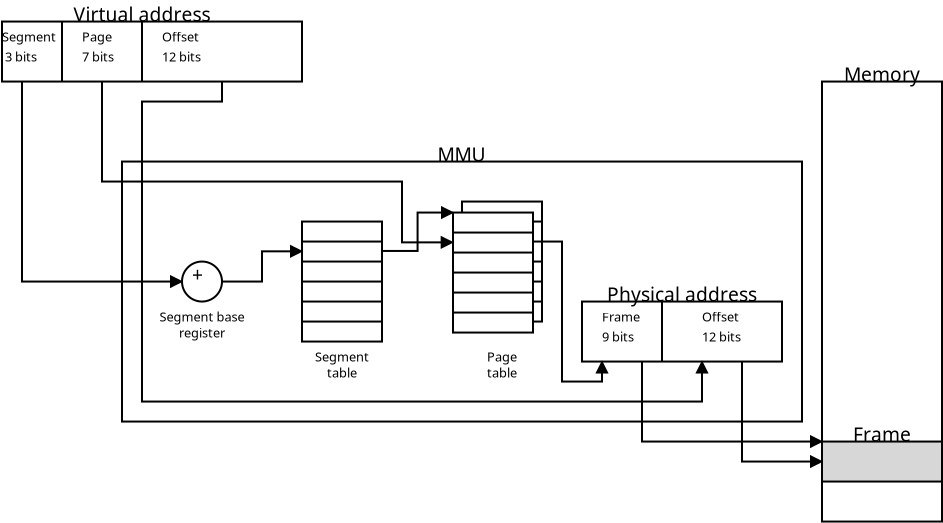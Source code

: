 <?xml version="1.0" encoding="UTF-8"?>
<dia:diagram xmlns:dia="http://www.lysator.liu.se/~alla/dia/">
  <dia:layer name="Background" visible="true">
    <dia:object type="Standard - Box" version="0" id="O0">
      <dia:attribute name="obj_pos">
        <dia:point val="10,14"/>
      </dia:attribute>
      <dia:attribute name="obj_bb">
        <dia:rectangle val="9.95,13.95;44.05,27.05"/>
      </dia:attribute>
      <dia:attribute name="elem_corner">
        <dia:point val="10,14"/>
      </dia:attribute>
      <dia:attribute name="elem_width">
        <dia:real val="34"/>
      </dia:attribute>
      <dia:attribute name="elem_height">
        <dia:real val="13"/>
      </dia:attribute>
      <dia:attribute name="show_background">
        <dia:boolean val="true"/>
      </dia:attribute>
    </dia:object>
    <dia:object type="Standard - Text" version="0" id="O1">
      <dia:attribute name="obj_pos">
        <dia:point val="27,14"/>
      </dia:attribute>
      <dia:attribute name="obj_bb">
        <dia:rectangle val="25.85,13.123;28.177,14.655"/>
      </dia:attribute>
      <dia:attribute name="text">
        <dia:composite type="text">
          <dia:attribute name="string">
            <dia:string>#MMU#</dia:string>
          </dia:attribute>
          <dia:attribute name="font">
            <dia:font family="sans" style="0" name="Helvetica"/>
          </dia:attribute>
          <dia:attribute name="height">
            <dia:real val="1.2"/>
          </dia:attribute>
          <dia:attribute name="pos">
            <dia:point val="27,14"/>
          </dia:attribute>
          <dia:attribute name="color">
            <dia:color val="#000000"/>
          </dia:attribute>
          <dia:attribute name="alignment">
            <dia:enum val="1"/>
          </dia:attribute>
        </dia:composite>
      </dia:attribute>
      <dia:connections>
        <dia:connection handle="0" to="O0" connection="1"/>
      </dia:connections>
    </dia:object>
    <dia:group>
      <dia:group>
        <dia:object type="Standard - Ellipse" version="0" id="O2">
          <dia:attribute name="obj_pos">
            <dia:point val="13,19"/>
          </dia:attribute>
          <dia:attribute name="obj_bb">
            <dia:rectangle val="12.95,18.95;15.05,21.05"/>
          </dia:attribute>
          <dia:attribute name="elem_corner">
            <dia:point val="13,19"/>
          </dia:attribute>
          <dia:attribute name="elem_width">
            <dia:real val="2"/>
          </dia:attribute>
          <dia:attribute name="elem_height">
            <dia:real val="2"/>
          </dia:attribute>
        </dia:object>
        <dia:object type="Standard - Text" version="0" id="O3">
          <dia:attribute name="obj_pos">
            <dia:point val="13,20"/>
          </dia:attribute>
          <dia:attribute name="obj_bb">
            <dia:rectangle val="13,19.15;14.35,20.6"/>
          </dia:attribute>
          <dia:attribute name="text">
            <dia:composite type="text">
              <dia:attribute name="string">
                <dia:string>#  +#</dia:string>
              </dia:attribute>
              <dia:attribute name="font">
                <dia:font family="sans" style="0" name="Helvetica"/>
              </dia:attribute>
              <dia:attribute name="height">
                <dia:real val="1.2"/>
              </dia:attribute>
              <dia:attribute name="pos">
                <dia:point val="13,20"/>
              </dia:attribute>
              <dia:attribute name="color">
                <dia:color val="#000000"/>
              </dia:attribute>
              <dia:attribute name="alignment">
                <dia:enum val="0"/>
              </dia:attribute>
            </dia:composite>
          </dia:attribute>
          <dia:connections>
            <dia:connection handle="0" to="O2" connection="3"/>
          </dia:connections>
        </dia:object>
      </dia:group>
      <dia:object type="Standard - Text" version="0" id="O4">
        <dia:attribute name="obj_pos">
          <dia:point val="14,22"/>
        </dia:attribute>
        <dia:attribute name="obj_bb">
          <dia:rectangle val="11.725,21.4;16.275,23.15"/>
        </dia:attribute>
        <dia:attribute name="text">
          <dia:composite type="text">
            <dia:attribute name="string">
              <dia:string>#Segment base
register#</dia:string>
            </dia:attribute>
            <dia:attribute name="font">
              <dia:font family="sans" style="0" name="Helvetica"/>
            </dia:attribute>
            <dia:attribute name="height">
              <dia:real val="0.8"/>
            </dia:attribute>
            <dia:attribute name="pos">
              <dia:point val="14,22"/>
            </dia:attribute>
            <dia:attribute name="color">
              <dia:color val="#000000"/>
            </dia:attribute>
            <dia:attribute name="alignment">
              <dia:enum val="1"/>
            </dia:attribute>
          </dia:composite>
        </dia:attribute>
      </dia:object>
    </dia:group>
    <dia:group>
      <dia:object type="Standard - Text" version="0" id="O5">
        <dia:attribute name="obj_pos">
          <dia:point val="21,24"/>
        </dia:attribute>
        <dia:attribute name="obj_bb">
          <dia:rectangle val="19.6,23.4;22.4,25.15"/>
        </dia:attribute>
        <dia:attribute name="text">
          <dia:composite type="text">
            <dia:attribute name="string">
              <dia:string>#Segment
table#</dia:string>
            </dia:attribute>
            <dia:attribute name="font">
              <dia:font family="sans" style="0" name="Helvetica"/>
            </dia:attribute>
            <dia:attribute name="height">
              <dia:real val="0.8"/>
            </dia:attribute>
            <dia:attribute name="pos">
              <dia:point val="21,24"/>
            </dia:attribute>
            <dia:attribute name="color">
              <dia:color val="#000000"/>
            </dia:attribute>
            <dia:attribute name="alignment">
              <dia:enum val="1"/>
            </dia:attribute>
          </dia:composite>
        </dia:attribute>
      </dia:object>
      <dia:group>
        <dia:object type="Standard - Box" version="0" id="O6">
          <dia:attribute name="obj_pos">
            <dia:point val="19,17"/>
          </dia:attribute>
          <dia:attribute name="obj_bb">
            <dia:rectangle val="18.95,16.95;23.05,23.05"/>
          </dia:attribute>
          <dia:attribute name="elem_corner">
            <dia:point val="19,17"/>
          </dia:attribute>
          <dia:attribute name="elem_width">
            <dia:real val="4"/>
          </dia:attribute>
          <dia:attribute name="elem_height">
            <dia:real val="6"/>
          </dia:attribute>
          <dia:attribute name="show_background">
            <dia:boolean val="true"/>
          </dia:attribute>
        </dia:object>
        <dia:object type="Standard - Line" version="0" id="O7">
          <dia:attribute name="obj_pos">
            <dia:point val="19,18"/>
          </dia:attribute>
          <dia:attribute name="obj_bb">
            <dia:rectangle val="18.95,17.95;23.05,18.05"/>
          </dia:attribute>
          <dia:attribute name="conn_endpoints">
            <dia:point val="19,18"/>
            <dia:point val="23,18"/>
          </dia:attribute>
          <dia:attribute name="numcp">
            <dia:int val="1"/>
          </dia:attribute>
        </dia:object>
        <dia:object type="Standard - Line" version="0" id="O8">
          <dia:attribute name="obj_pos">
            <dia:point val="19,19"/>
          </dia:attribute>
          <dia:attribute name="obj_bb">
            <dia:rectangle val="18.95,18.95;23.05,19.05"/>
          </dia:attribute>
          <dia:attribute name="conn_endpoints">
            <dia:point val="19,19"/>
            <dia:point val="23,19"/>
          </dia:attribute>
          <dia:attribute name="numcp">
            <dia:int val="1"/>
          </dia:attribute>
        </dia:object>
        <dia:object type="Standard - Line" version="0" id="O9">
          <dia:attribute name="obj_pos">
            <dia:point val="19,20"/>
          </dia:attribute>
          <dia:attribute name="obj_bb">
            <dia:rectangle val="18.95,19.95;23.05,20.05"/>
          </dia:attribute>
          <dia:attribute name="conn_endpoints">
            <dia:point val="19,20"/>
            <dia:point val="23,20"/>
          </dia:attribute>
          <dia:attribute name="numcp">
            <dia:int val="1"/>
          </dia:attribute>
          <dia:connections>
            <dia:connection handle="0" to="O6" connection="3"/>
            <dia:connection handle="1" to="O6" connection="4"/>
          </dia:connections>
        </dia:object>
        <dia:object type="Standard - Line" version="0" id="O10">
          <dia:attribute name="obj_pos">
            <dia:point val="19,21"/>
          </dia:attribute>
          <dia:attribute name="obj_bb">
            <dia:rectangle val="18.95,20.95;23.05,21.05"/>
          </dia:attribute>
          <dia:attribute name="conn_endpoints">
            <dia:point val="19,21"/>
            <dia:point val="23,21"/>
          </dia:attribute>
          <dia:attribute name="numcp">
            <dia:int val="1"/>
          </dia:attribute>
        </dia:object>
        <dia:object type="Standard - Line" version="0" id="O11">
          <dia:attribute name="obj_pos">
            <dia:point val="19,22"/>
          </dia:attribute>
          <dia:attribute name="obj_bb">
            <dia:rectangle val="18.95,21.95;23.05,22.05"/>
          </dia:attribute>
          <dia:attribute name="conn_endpoints">
            <dia:point val="19,22"/>
            <dia:point val="23,22"/>
          </dia:attribute>
          <dia:attribute name="numcp">
            <dia:int val="1"/>
          </dia:attribute>
        </dia:object>
      </dia:group>
    </dia:group>
    <dia:group>
      <dia:group>
        <dia:group>
          <dia:object type="Standard - Box" version="0" id="O12">
            <dia:attribute name="obj_pos">
              <dia:point val="27,16"/>
            </dia:attribute>
            <dia:attribute name="obj_bb">
              <dia:rectangle val="26.95,15.95;31.05,22.05"/>
            </dia:attribute>
            <dia:attribute name="elem_corner">
              <dia:point val="27,16"/>
            </dia:attribute>
            <dia:attribute name="elem_width">
              <dia:real val="4"/>
            </dia:attribute>
            <dia:attribute name="elem_height">
              <dia:real val="6"/>
            </dia:attribute>
            <dia:attribute name="show_background">
              <dia:boolean val="true"/>
            </dia:attribute>
          </dia:object>
          <dia:object type="Standard - Line" version="0" id="O13">
            <dia:attribute name="obj_pos">
              <dia:point val="27,17"/>
            </dia:attribute>
            <dia:attribute name="obj_bb">
              <dia:rectangle val="26.95,16.95;31.05,17.05"/>
            </dia:attribute>
            <dia:attribute name="conn_endpoints">
              <dia:point val="27,17"/>
              <dia:point val="31,17"/>
            </dia:attribute>
            <dia:attribute name="numcp">
              <dia:int val="1"/>
            </dia:attribute>
          </dia:object>
          <dia:object type="Standard - Line" version="0" id="O14">
            <dia:attribute name="obj_pos">
              <dia:point val="27,18"/>
            </dia:attribute>
            <dia:attribute name="obj_bb">
              <dia:rectangle val="26.95,17.95;31.05,18.05"/>
            </dia:attribute>
            <dia:attribute name="conn_endpoints">
              <dia:point val="27,18"/>
              <dia:point val="31,18"/>
            </dia:attribute>
            <dia:attribute name="numcp">
              <dia:int val="1"/>
            </dia:attribute>
          </dia:object>
          <dia:object type="Standard - Line" version="0" id="O15">
            <dia:attribute name="obj_pos">
              <dia:point val="27,19"/>
            </dia:attribute>
            <dia:attribute name="obj_bb">
              <dia:rectangle val="26.95,18.95;31.05,19.05"/>
            </dia:attribute>
            <dia:attribute name="conn_endpoints">
              <dia:point val="27,19"/>
              <dia:point val="31,19"/>
            </dia:attribute>
            <dia:attribute name="numcp">
              <dia:int val="1"/>
            </dia:attribute>
            <dia:connections>
              <dia:connection handle="0" to="O12" connection="3"/>
              <dia:connection handle="1" to="O12" connection="4"/>
            </dia:connections>
          </dia:object>
          <dia:object type="Standard - Line" version="0" id="O16">
            <dia:attribute name="obj_pos">
              <dia:point val="27,20"/>
            </dia:attribute>
            <dia:attribute name="obj_bb">
              <dia:rectangle val="26.95,19.95;31.05,20.05"/>
            </dia:attribute>
            <dia:attribute name="conn_endpoints">
              <dia:point val="27,20"/>
              <dia:point val="31,20"/>
            </dia:attribute>
            <dia:attribute name="numcp">
              <dia:int val="1"/>
            </dia:attribute>
          </dia:object>
          <dia:object type="Standard - Line" version="0" id="O17">
            <dia:attribute name="obj_pos">
              <dia:point val="27,21"/>
            </dia:attribute>
            <dia:attribute name="obj_bb">
              <dia:rectangle val="26.95,20.95;31.05,21.05"/>
            </dia:attribute>
            <dia:attribute name="conn_endpoints">
              <dia:point val="27,21"/>
              <dia:point val="31,21"/>
            </dia:attribute>
            <dia:attribute name="numcp">
              <dia:int val="1"/>
            </dia:attribute>
          </dia:object>
        </dia:group>
        <dia:group>
          <dia:object type="Standard - Box" version="0" id="O18">
            <dia:attribute name="obj_pos">
              <dia:point val="26.55,16.55"/>
            </dia:attribute>
            <dia:attribute name="obj_bb">
              <dia:rectangle val="26.5,16.5;30.6,22.6"/>
            </dia:attribute>
            <dia:attribute name="elem_corner">
              <dia:point val="26.55,16.55"/>
            </dia:attribute>
            <dia:attribute name="elem_width">
              <dia:real val="4"/>
            </dia:attribute>
            <dia:attribute name="elem_height">
              <dia:real val="6"/>
            </dia:attribute>
            <dia:attribute name="show_background">
              <dia:boolean val="true"/>
            </dia:attribute>
          </dia:object>
          <dia:object type="Standard - Line" version="0" id="O19">
            <dia:attribute name="obj_pos">
              <dia:point val="26.55,17.55"/>
            </dia:attribute>
            <dia:attribute name="obj_bb">
              <dia:rectangle val="26.5,17.5;30.6,17.6"/>
            </dia:attribute>
            <dia:attribute name="conn_endpoints">
              <dia:point val="26.55,17.55"/>
              <dia:point val="30.55,17.55"/>
            </dia:attribute>
            <dia:attribute name="numcp">
              <dia:int val="1"/>
            </dia:attribute>
          </dia:object>
          <dia:object type="Standard - Line" version="0" id="O20">
            <dia:attribute name="obj_pos">
              <dia:point val="26.55,18.55"/>
            </dia:attribute>
            <dia:attribute name="obj_bb">
              <dia:rectangle val="26.5,18.5;30.6,18.6"/>
            </dia:attribute>
            <dia:attribute name="conn_endpoints">
              <dia:point val="26.55,18.55"/>
              <dia:point val="30.55,18.55"/>
            </dia:attribute>
            <dia:attribute name="numcp">
              <dia:int val="1"/>
            </dia:attribute>
          </dia:object>
          <dia:object type="Standard - Line" version="0" id="O21">
            <dia:attribute name="obj_pos">
              <dia:point val="26.55,19.55"/>
            </dia:attribute>
            <dia:attribute name="obj_bb">
              <dia:rectangle val="26.5,19.5;30.6,19.6"/>
            </dia:attribute>
            <dia:attribute name="conn_endpoints">
              <dia:point val="26.55,19.55"/>
              <dia:point val="30.55,19.55"/>
            </dia:attribute>
            <dia:attribute name="numcp">
              <dia:int val="1"/>
            </dia:attribute>
            <dia:connections>
              <dia:connection handle="0" to="O18" connection="3"/>
              <dia:connection handle="1" to="O18" connection="4"/>
            </dia:connections>
          </dia:object>
          <dia:object type="Standard - Line" version="0" id="O22">
            <dia:attribute name="obj_pos">
              <dia:point val="26.55,20.55"/>
            </dia:attribute>
            <dia:attribute name="obj_bb">
              <dia:rectangle val="26.5,20.5;30.6,20.6"/>
            </dia:attribute>
            <dia:attribute name="conn_endpoints">
              <dia:point val="26.55,20.55"/>
              <dia:point val="30.55,20.55"/>
            </dia:attribute>
            <dia:attribute name="numcp">
              <dia:int val="1"/>
            </dia:attribute>
          </dia:object>
          <dia:object type="Standard - Line" version="0" id="O23">
            <dia:attribute name="obj_pos">
              <dia:point val="26.55,21.55"/>
            </dia:attribute>
            <dia:attribute name="obj_bb">
              <dia:rectangle val="26.5,21.5;30.6,21.6"/>
            </dia:attribute>
            <dia:attribute name="conn_endpoints">
              <dia:point val="26.55,21.55"/>
              <dia:point val="30.55,21.55"/>
            </dia:attribute>
            <dia:attribute name="numcp">
              <dia:int val="1"/>
            </dia:attribute>
          </dia:object>
        </dia:group>
      </dia:group>
      <dia:object type="Standard - Text" version="0" id="O24">
        <dia:attribute name="obj_pos">
          <dia:point val="29,24"/>
        </dia:attribute>
        <dia:attribute name="obj_bb">
          <dia:rectangle val="28.2,23.381;29.819,25.188"/>
        </dia:attribute>
        <dia:attribute name="text">
          <dia:composite type="text">
            <dia:attribute name="string">
              <dia:string>#Page
table#</dia:string>
            </dia:attribute>
            <dia:attribute name="font">
              <dia:font family="sans" style="0" name="Helvetica"/>
            </dia:attribute>
            <dia:attribute name="height">
              <dia:real val="0.8"/>
            </dia:attribute>
            <dia:attribute name="pos">
              <dia:point val="29,24"/>
            </dia:attribute>
            <dia:attribute name="color">
              <dia:color val="#000000"/>
            </dia:attribute>
            <dia:attribute name="alignment">
              <dia:enum val="1"/>
            </dia:attribute>
          </dia:composite>
        </dia:attribute>
      </dia:object>
    </dia:group>
    <dia:group>
      <dia:group>
        <dia:object type="Standard - Box" version="0" id="O25">
          <dia:attribute name="obj_pos">
            <dia:point val="33,21"/>
          </dia:attribute>
          <dia:attribute name="obj_bb">
            <dia:rectangle val="32.95,20.95;43.05,24.05"/>
          </dia:attribute>
          <dia:attribute name="elem_corner">
            <dia:point val="33,21"/>
          </dia:attribute>
          <dia:attribute name="elem_width">
            <dia:real val="10"/>
          </dia:attribute>
          <dia:attribute name="elem_height">
            <dia:real val="3"/>
          </dia:attribute>
          <dia:attribute name="show_background">
            <dia:boolean val="true"/>
          </dia:attribute>
        </dia:object>
        <dia:object type="Standard - Line" version="0" id="O26">
          <dia:attribute name="obj_pos">
            <dia:point val="37,21"/>
          </dia:attribute>
          <dia:attribute name="obj_bb">
            <dia:rectangle val="36.95,20.95;37.05,24.05"/>
          </dia:attribute>
          <dia:attribute name="conn_endpoints">
            <dia:point val="37,21"/>
            <dia:point val="37,24"/>
          </dia:attribute>
          <dia:attribute name="numcp">
            <dia:int val="1"/>
          </dia:attribute>
        </dia:object>
        <dia:object type="Standard - Text" version="0" id="O27">
          <dia:attribute name="obj_pos">
            <dia:point val="34,22"/>
          </dia:attribute>
          <dia:attribute name="obj_bb">
            <dia:rectangle val="34,21.4;35.9,22.35"/>
          </dia:attribute>
          <dia:attribute name="text">
            <dia:composite type="text">
              <dia:attribute name="string">
                <dia:string>#Frame#</dia:string>
              </dia:attribute>
              <dia:attribute name="font">
                <dia:font family="sans" style="0" name="Helvetica"/>
              </dia:attribute>
              <dia:attribute name="height">
                <dia:real val="0.8"/>
              </dia:attribute>
              <dia:attribute name="pos">
                <dia:point val="34,22"/>
              </dia:attribute>
              <dia:attribute name="color">
                <dia:color val="#000000"/>
              </dia:attribute>
              <dia:attribute name="alignment">
                <dia:enum val="0"/>
              </dia:attribute>
            </dia:composite>
          </dia:attribute>
        </dia:object>
        <dia:object type="Standard - Text" version="0" id="O28">
          <dia:attribute name="obj_pos">
            <dia:point val="39,22"/>
          </dia:attribute>
          <dia:attribute name="obj_bb">
            <dia:rectangle val="39,21.4;40.85,22.35"/>
          </dia:attribute>
          <dia:attribute name="text">
            <dia:composite type="text">
              <dia:attribute name="string">
                <dia:string>#Offset#</dia:string>
              </dia:attribute>
              <dia:attribute name="font">
                <dia:font family="sans" style="0" name="Helvetica"/>
              </dia:attribute>
              <dia:attribute name="height">
                <dia:real val="0.8"/>
              </dia:attribute>
              <dia:attribute name="pos">
                <dia:point val="39,22"/>
              </dia:attribute>
              <dia:attribute name="color">
                <dia:color val="#000000"/>
              </dia:attribute>
              <dia:attribute name="alignment">
                <dia:enum val="0"/>
              </dia:attribute>
            </dia:composite>
          </dia:attribute>
        </dia:object>
        <dia:object type="Standard - Text" version="0" id="O29">
          <dia:attribute name="obj_pos">
            <dia:point val="34,23"/>
          </dia:attribute>
          <dia:attribute name="obj_bb">
            <dia:rectangle val="34,22.4;35.75,23.35"/>
          </dia:attribute>
          <dia:attribute name="text">
            <dia:composite type="text">
              <dia:attribute name="string">
                <dia:string>#9 bits#</dia:string>
              </dia:attribute>
              <dia:attribute name="font">
                <dia:font family="sans" style="0" name="Helvetica"/>
              </dia:attribute>
              <dia:attribute name="height">
                <dia:real val="0.8"/>
              </dia:attribute>
              <dia:attribute name="pos">
                <dia:point val="34,23"/>
              </dia:attribute>
              <dia:attribute name="color">
                <dia:color val="#000000"/>
              </dia:attribute>
              <dia:attribute name="alignment">
                <dia:enum val="0"/>
              </dia:attribute>
            </dia:composite>
          </dia:attribute>
        </dia:object>
        <dia:object type="Standard - Text" version="0" id="O30">
          <dia:attribute name="obj_pos">
            <dia:point val="39,23"/>
          </dia:attribute>
          <dia:attribute name="obj_bb">
            <dia:rectangle val="39,22.4;41.15,23.35"/>
          </dia:attribute>
          <dia:attribute name="text">
            <dia:composite type="text">
              <dia:attribute name="string">
                <dia:string>#12 bits#</dia:string>
              </dia:attribute>
              <dia:attribute name="font">
                <dia:font family="sans" style="0" name="Helvetica"/>
              </dia:attribute>
              <dia:attribute name="height">
                <dia:real val="0.8"/>
              </dia:attribute>
              <dia:attribute name="pos">
                <dia:point val="39,23"/>
              </dia:attribute>
              <dia:attribute name="color">
                <dia:color val="#000000"/>
              </dia:attribute>
              <dia:attribute name="alignment">
                <dia:enum val="0"/>
              </dia:attribute>
            </dia:composite>
          </dia:attribute>
        </dia:object>
      </dia:group>
      <dia:object type="Standard - Text" version="0" id="O31">
        <dia:attribute name="obj_pos">
          <dia:point val="38,21"/>
        </dia:attribute>
        <dia:attribute name="obj_bb">
          <dia:rectangle val="34.425,20.15;41.575,21.6"/>
        </dia:attribute>
        <dia:attribute name="text">
          <dia:composite type="text">
            <dia:attribute name="string">
              <dia:string>#Physical address#</dia:string>
            </dia:attribute>
            <dia:attribute name="font">
              <dia:font family="sans" style="0" name="Helvetica"/>
            </dia:attribute>
            <dia:attribute name="height">
              <dia:real val="1.2"/>
            </dia:attribute>
            <dia:attribute name="pos">
              <dia:point val="38,21"/>
            </dia:attribute>
            <dia:attribute name="color">
              <dia:color val="#000000"/>
            </dia:attribute>
            <dia:attribute name="alignment">
              <dia:enum val="1"/>
            </dia:attribute>
          </dia:composite>
        </dia:attribute>
      </dia:object>
    </dia:group>
    <dia:group>
      <dia:group>
        <dia:object type="Standard - Box" version="0" id="O32">
          <dia:attribute name="obj_pos">
            <dia:point val="4,7"/>
          </dia:attribute>
          <dia:attribute name="obj_bb">
            <dia:rectangle val="3.95,6.95;19.05,10.05"/>
          </dia:attribute>
          <dia:attribute name="elem_corner">
            <dia:point val="4,7"/>
          </dia:attribute>
          <dia:attribute name="elem_width">
            <dia:real val="15"/>
          </dia:attribute>
          <dia:attribute name="elem_height">
            <dia:real val="3"/>
          </dia:attribute>
          <dia:attribute name="show_background">
            <dia:boolean val="true"/>
          </dia:attribute>
        </dia:object>
        <dia:object type="Standard - Text" version="0" id="O33">
          <dia:attribute name="obj_pos">
            <dia:point val="4,8"/>
          </dia:attribute>
          <dia:attribute name="obj_bb">
            <dia:rectangle val="4,7.4;6.8,8.35"/>
          </dia:attribute>
          <dia:attribute name="text">
            <dia:composite type="text">
              <dia:attribute name="string">
                <dia:string>#Segment#</dia:string>
              </dia:attribute>
              <dia:attribute name="font">
                <dia:font family="sans" style="0" name="Helvetica"/>
              </dia:attribute>
              <dia:attribute name="height">
                <dia:real val="0.8"/>
              </dia:attribute>
              <dia:attribute name="pos">
                <dia:point val="4,8"/>
              </dia:attribute>
              <dia:attribute name="color">
                <dia:color val="#000000"/>
              </dia:attribute>
              <dia:attribute name="alignment">
                <dia:enum val="0"/>
              </dia:attribute>
            </dia:composite>
          </dia:attribute>
        </dia:object>
        <dia:object type="Standard - Line" version="0" id="O34">
          <dia:attribute name="obj_pos">
            <dia:point val="7,7"/>
          </dia:attribute>
          <dia:attribute name="obj_bb">
            <dia:rectangle val="6.95,6.95;7.05,10.05"/>
          </dia:attribute>
          <dia:attribute name="conn_endpoints">
            <dia:point val="7,7"/>
            <dia:point val="7,10"/>
          </dia:attribute>
          <dia:attribute name="numcp">
            <dia:int val="1"/>
          </dia:attribute>
        </dia:object>
        <dia:object type="Standard - Text" version="0" id="O35">
          <dia:attribute name="obj_pos">
            <dia:point val="8,8"/>
          </dia:attribute>
          <dia:attribute name="obj_bb">
            <dia:rectangle val="8,7.4;9.55,8.35"/>
          </dia:attribute>
          <dia:attribute name="text">
            <dia:composite type="text">
              <dia:attribute name="string">
                <dia:string>#Page#</dia:string>
              </dia:attribute>
              <dia:attribute name="font">
                <dia:font family="sans" style="0" name="Helvetica"/>
              </dia:attribute>
              <dia:attribute name="height">
                <dia:real val="0.8"/>
              </dia:attribute>
              <dia:attribute name="pos">
                <dia:point val="8,8"/>
              </dia:attribute>
              <dia:attribute name="color">
                <dia:color val="#000000"/>
              </dia:attribute>
              <dia:attribute name="alignment">
                <dia:enum val="0"/>
              </dia:attribute>
            </dia:composite>
          </dia:attribute>
        </dia:object>
        <dia:object type="Standard - Line" version="0" id="O36">
          <dia:attribute name="obj_pos">
            <dia:point val="11,7"/>
          </dia:attribute>
          <dia:attribute name="obj_bb">
            <dia:rectangle val="10.95,6.95;11.05,10.05"/>
          </dia:attribute>
          <dia:attribute name="conn_endpoints">
            <dia:point val="11,7"/>
            <dia:point val="11,10"/>
          </dia:attribute>
          <dia:attribute name="numcp">
            <dia:int val="1"/>
          </dia:attribute>
        </dia:object>
        <dia:object type="Standard - Text" version="0" id="O37">
          <dia:attribute name="obj_pos">
            <dia:point val="12,8"/>
          </dia:attribute>
          <dia:attribute name="obj_bb">
            <dia:rectangle val="12,7.4;13.85,8.35"/>
          </dia:attribute>
          <dia:attribute name="text">
            <dia:composite type="text">
              <dia:attribute name="string">
                <dia:string>#Offset#</dia:string>
              </dia:attribute>
              <dia:attribute name="font">
                <dia:font family="sans" style="0" name="Helvetica"/>
              </dia:attribute>
              <dia:attribute name="height">
                <dia:real val="0.8"/>
              </dia:attribute>
              <dia:attribute name="pos">
                <dia:point val="12,8"/>
              </dia:attribute>
              <dia:attribute name="color">
                <dia:color val="#000000"/>
              </dia:attribute>
              <dia:attribute name="alignment">
                <dia:enum val="0"/>
              </dia:attribute>
            </dia:composite>
          </dia:attribute>
        </dia:object>
        <dia:object type="Standard - Text" version="0" id="O38">
          <dia:attribute name="obj_pos">
            <dia:point val="4,9"/>
          </dia:attribute>
          <dia:attribute name="obj_bb">
            <dia:rectangle val="4,8.4;5.95,9.35"/>
          </dia:attribute>
          <dia:attribute name="text">
            <dia:composite type="text">
              <dia:attribute name="string">
                <dia:string># 3 bits#</dia:string>
              </dia:attribute>
              <dia:attribute name="font">
                <dia:font family="sans" style="0" name="Helvetica"/>
              </dia:attribute>
              <dia:attribute name="height">
                <dia:real val="0.8"/>
              </dia:attribute>
              <dia:attribute name="pos">
                <dia:point val="4,9"/>
              </dia:attribute>
              <dia:attribute name="color">
                <dia:color val="#000000"/>
              </dia:attribute>
              <dia:attribute name="alignment">
                <dia:enum val="0"/>
              </dia:attribute>
            </dia:composite>
          </dia:attribute>
        </dia:object>
        <dia:object type="Standard - Text" version="0" id="O39">
          <dia:attribute name="obj_pos">
            <dia:point val="8,9"/>
          </dia:attribute>
          <dia:attribute name="obj_bb">
            <dia:rectangle val="8,8.4;9.75,9.35"/>
          </dia:attribute>
          <dia:attribute name="text">
            <dia:composite type="text">
              <dia:attribute name="string">
                <dia:string>#7 bits#</dia:string>
              </dia:attribute>
              <dia:attribute name="font">
                <dia:font family="sans" style="0" name="Helvetica"/>
              </dia:attribute>
              <dia:attribute name="height">
                <dia:real val="0.8"/>
              </dia:attribute>
              <dia:attribute name="pos">
                <dia:point val="8,9"/>
              </dia:attribute>
              <dia:attribute name="color">
                <dia:color val="#000000"/>
              </dia:attribute>
              <dia:attribute name="alignment">
                <dia:enum val="0"/>
              </dia:attribute>
            </dia:composite>
          </dia:attribute>
        </dia:object>
        <dia:object type="Standard - Text" version="0" id="O40">
          <dia:attribute name="obj_pos">
            <dia:point val="12,9"/>
          </dia:attribute>
          <dia:attribute name="obj_bb">
            <dia:rectangle val="12,8.4;14.15,9.35"/>
          </dia:attribute>
          <dia:attribute name="text">
            <dia:composite type="text">
              <dia:attribute name="string">
                <dia:string>#12 bits#</dia:string>
              </dia:attribute>
              <dia:attribute name="font">
                <dia:font family="sans" style="0" name="Helvetica"/>
              </dia:attribute>
              <dia:attribute name="height">
                <dia:real val="0.8"/>
              </dia:attribute>
              <dia:attribute name="pos">
                <dia:point val="12,9"/>
              </dia:attribute>
              <dia:attribute name="color">
                <dia:color val="#000000"/>
              </dia:attribute>
              <dia:attribute name="alignment">
                <dia:enum val="0"/>
              </dia:attribute>
            </dia:composite>
          </dia:attribute>
        </dia:object>
      </dia:group>
      <dia:object type="Standard - Text" version="0" id="O41">
        <dia:attribute name="obj_pos">
          <dia:point val="11,7"/>
        </dia:attribute>
        <dia:attribute name="obj_bb">
          <dia:rectangle val="7.725,6.122;14.303,7.655"/>
        </dia:attribute>
        <dia:attribute name="text">
          <dia:composite type="text">
            <dia:attribute name="string">
              <dia:string>#Virtual address#</dia:string>
            </dia:attribute>
            <dia:attribute name="font">
              <dia:font family="sans" style="0" name="Helvetica"/>
            </dia:attribute>
            <dia:attribute name="height">
              <dia:real val="1.2"/>
            </dia:attribute>
            <dia:attribute name="pos">
              <dia:point val="11,7"/>
            </dia:attribute>
            <dia:attribute name="color">
              <dia:color val="#000000"/>
            </dia:attribute>
            <dia:attribute name="alignment">
              <dia:enum val="1"/>
            </dia:attribute>
          </dia:composite>
        </dia:attribute>
      </dia:object>
    </dia:group>
    <dia:object type="Standard - ZigZagLine" version="0" id="O42">
      <dia:attribute name="obj_pos">
        <dia:point val="5,10"/>
      </dia:attribute>
      <dia:attribute name="obj_bb">
        <dia:rectangle val="4.95,10;13.05,20.5"/>
      </dia:attribute>
      <dia:attribute name="orth_points">
        <dia:point val="5,10"/>
        <dia:point val="5,10"/>
        <dia:point val="5,20"/>
        <dia:point val="13,20"/>
      </dia:attribute>
      <dia:attribute name="orth_orient">
        <dia:enum val="0"/>
        <dia:enum val="1"/>
        <dia:enum val="0"/>
      </dia:attribute>
      <dia:attribute name="autorouting">
        <dia:boolean val="false"/>
      </dia:attribute>
      <dia:attribute name="end_arrow">
        <dia:enum val="3"/>
      </dia:attribute>
      <dia:attribute name="end_arrow_length">
        <dia:real val="0.5"/>
      </dia:attribute>
      <dia:attribute name="end_arrow_width">
        <dia:real val="0.5"/>
      </dia:attribute>
      <dia:connections>
        <dia:connection handle="1" to="O2" connection="3"/>
      </dia:connections>
    </dia:object>
    <dia:object type="Standard - ZigZagLine" version="0" id="O43">
      <dia:attribute name="obj_pos">
        <dia:point val="15,20"/>
      </dia:attribute>
      <dia:attribute name="obj_bb">
        <dia:rectangle val="14.95,17.989;19.05,20.05"/>
      </dia:attribute>
      <dia:attribute name="orth_points">
        <dia:point val="15,20"/>
        <dia:point val="17.0,20"/>
        <dia:point val="17.0,18.489"/>
        <dia:point val="19.0,18.489"/>
      </dia:attribute>
      <dia:attribute name="orth_orient">
        <dia:enum val="0"/>
        <dia:enum val="1"/>
        <dia:enum val="0"/>
      </dia:attribute>
      <dia:attribute name="end_arrow">
        <dia:enum val="3"/>
      </dia:attribute>
      <dia:attribute name="end_arrow_length">
        <dia:real val="0.5"/>
      </dia:attribute>
      <dia:attribute name="end_arrow_width">
        <dia:real val="0.5"/>
      </dia:attribute>
      <dia:connections>
        <dia:connection handle="0" to="O2" connection="4"/>
      </dia:connections>
    </dia:object>
    <dia:object type="Standard - ZigZagLine" version="0" id="O44">
      <dia:attribute name="obj_pos">
        <dia:point val="23.009,18.47"/>
      </dia:attribute>
      <dia:attribute name="obj_bb">
        <dia:rectangle val="22.959,16.05;26.6,18.52"/>
      </dia:attribute>
      <dia:attribute name="orth_points">
        <dia:point val="23.009,18.47"/>
        <dia:point val="24.779,18.47"/>
        <dia:point val="24.779,16.55"/>
        <dia:point val="26.55,16.55"/>
      </dia:attribute>
      <dia:attribute name="orth_orient">
        <dia:enum val="0"/>
        <dia:enum val="1"/>
        <dia:enum val="0"/>
      </dia:attribute>
      <dia:attribute name="end_arrow">
        <dia:enum val="3"/>
      </dia:attribute>
      <dia:attribute name="end_arrow_length">
        <dia:real val="0.5"/>
      </dia:attribute>
      <dia:attribute name="end_arrow_width">
        <dia:real val="0.5"/>
      </dia:attribute>
      <dia:connections>
        <dia:connection handle="1" to="O18" connection="0"/>
      </dia:connections>
    </dia:object>
    <dia:object type="Standard - ZigZagLine" version="0" id="O45">
      <dia:attribute name="obj_pos">
        <dia:point val="31,18"/>
      </dia:attribute>
      <dia:attribute name="obj_bb">
        <dia:rectangle val="30.95,17.95;34.5,25.05"/>
      </dia:attribute>
      <dia:attribute name="orth_points">
        <dia:point val="31,18"/>
        <dia:point val="32,18"/>
        <dia:point val="32,25"/>
        <dia:point val="34,25"/>
        <dia:point val="34,24"/>
      </dia:attribute>
      <dia:attribute name="orth_orient">
        <dia:enum val="0"/>
        <dia:enum val="1"/>
        <dia:enum val="0"/>
        <dia:enum val="1"/>
      </dia:attribute>
      <dia:attribute name="autorouting">
        <dia:boolean val="false"/>
      </dia:attribute>
      <dia:attribute name="end_arrow">
        <dia:enum val="3"/>
      </dia:attribute>
      <dia:attribute name="end_arrow_length">
        <dia:real val="0.5"/>
      </dia:attribute>
      <dia:attribute name="end_arrow_width">
        <dia:real val="0.5"/>
      </dia:attribute>
    </dia:object>
    <dia:object type="Standard - ZigZagLine" version="0" id="O46">
      <dia:attribute name="obj_pos">
        <dia:point val="9,10"/>
      </dia:attribute>
      <dia:attribute name="obj_bb">
        <dia:rectangle val="8.95,9.95;26.583,18.541"/>
      </dia:attribute>
      <dia:attribute name="orth_points">
        <dia:point val="9,10"/>
        <dia:point val="9,15"/>
        <dia:point val="24,15"/>
        <dia:point val="24,18.041"/>
        <dia:point val="26.533,18.041"/>
      </dia:attribute>
      <dia:attribute name="orth_orient">
        <dia:enum val="1"/>
        <dia:enum val="0"/>
        <dia:enum val="1"/>
        <dia:enum val="0"/>
      </dia:attribute>
      <dia:attribute name="autorouting">
        <dia:boolean val="false"/>
      </dia:attribute>
      <dia:attribute name="end_arrow">
        <dia:enum val="3"/>
      </dia:attribute>
      <dia:attribute name="end_arrow_length">
        <dia:real val="0.5"/>
      </dia:attribute>
      <dia:attribute name="end_arrow_width">
        <dia:real val="0.5"/>
      </dia:attribute>
    </dia:object>
    <dia:object type="Standard - ZigZagLine" version="0" id="O47">
      <dia:attribute name="obj_pos">
        <dia:point val="15,10"/>
      </dia:attribute>
      <dia:attribute name="obj_bb">
        <dia:rectangle val="10.95,10;39.5,26.05"/>
      </dia:attribute>
      <dia:attribute name="orth_points">
        <dia:point val="15,10"/>
        <dia:point val="15,10"/>
        <dia:point val="15,11"/>
        <dia:point val="11,11"/>
        <dia:point val="11,26"/>
        <dia:point val="39,26"/>
        <dia:point val="39,24"/>
      </dia:attribute>
      <dia:attribute name="orth_orient">
        <dia:enum val="0"/>
        <dia:enum val="1"/>
        <dia:enum val="0"/>
        <dia:enum val="1"/>
        <dia:enum val="0"/>
        <dia:enum val="1"/>
      </dia:attribute>
      <dia:attribute name="autorouting">
        <dia:boolean val="false"/>
      </dia:attribute>
      <dia:attribute name="end_arrow">
        <dia:enum val="3"/>
      </dia:attribute>
      <dia:attribute name="end_arrow_length">
        <dia:real val="0.5"/>
      </dia:attribute>
      <dia:attribute name="end_arrow_width">
        <dia:real val="0.5"/>
      </dia:attribute>
    </dia:object>
    <dia:object type="Standard - ZigZagLine" version="0" id="O48">
      <dia:attribute name="obj_pos">
        <dia:point val="36,24"/>
      </dia:attribute>
      <dia:attribute name="obj_bb">
        <dia:rectangle val="35.95,23.95;45.071,28.05"/>
      </dia:attribute>
      <dia:attribute name="orth_points">
        <dia:point val="36,24"/>
        <dia:point val="36,28"/>
        <dia:point val="45,28"/>
        <dia:point val="45,28"/>
      </dia:attribute>
      <dia:attribute name="orth_orient">
        <dia:enum val="1"/>
        <dia:enum val="0"/>
        <dia:enum val="1"/>
      </dia:attribute>
      <dia:attribute name="autorouting">
        <dia:boolean val="false"/>
      </dia:attribute>
      <dia:attribute name="end_arrow">
        <dia:enum val="3"/>
      </dia:attribute>
      <dia:attribute name="end_arrow_length">
        <dia:real val="0.5"/>
      </dia:attribute>
      <dia:attribute name="end_arrow_width">
        <dia:real val="0.5"/>
      </dia:attribute>
      <dia:connections>
        <dia:connection handle="1" to="O52" connection="0"/>
      </dia:connections>
    </dia:object>
    <dia:object type="Standard - ZigZagLine" version="0" id="O49">
      <dia:attribute name="obj_pos">
        <dia:point val="41,24"/>
      </dia:attribute>
      <dia:attribute name="obj_bb">
        <dia:rectangle val="40.95,24;45.05,29.5"/>
      </dia:attribute>
      <dia:attribute name="orth_points">
        <dia:point val="41,24"/>
        <dia:point val="41,24"/>
        <dia:point val="41,29"/>
        <dia:point val="45,29"/>
      </dia:attribute>
      <dia:attribute name="orth_orient">
        <dia:enum val="0"/>
        <dia:enum val="1"/>
        <dia:enum val="0"/>
      </dia:attribute>
      <dia:attribute name="autorouting">
        <dia:boolean val="false"/>
      </dia:attribute>
      <dia:attribute name="end_arrow">
        <dia:enum val="3"/>
      </dia:attribute>
      <dia:attribute name="end_arrow_length">
        <dia:real val="0.5"/>
      </dia:attribute>
      <dia:attribute name="end_arrow_width">
        <dia:real val="0.5"/>
      </dia:attribute>
      <dia:connections>
        <dia:connection handle="1" to="O52" connection="3"/>
      </dia:connections>
    </dia:object>
    <dia:group>
      <dia:object type="Standard - Box" version="0" id="O50">
        <dia:attribute name="obj_pos">
          <dia:point val="45,10"/>
        </dia:attribute>
        <dia:attribute name="obj_bb">
          <dia:rectangle val="44.95,9.95;51.05,32.05"/>
        </dia:attribute>
        <dia:attribute name="elem_corner">
          <dia:point val="45,10"/>
        </dia:attribute>
        <dia:attribute name="elem_width">
          <dia:real val="6"/>
        </dia:attribute>
        <dia:attribute name="elem_height">
          <dia:real val="22"/>
        </dia:attribute>
        <dia:attribute name="show_background">
          <dia:boolean val="true"/>
        </dia:attribute>
      </dia:object>
      <dia:object type="Standard - Text" version="0" id="O51">
        <dia:attribute name="obj_pos">
          <dia:point val="48,10"/>
        </dia:attribute>
        <dia:attribute name="obj_bb">
          <dia:rectangle val="46.15,9.123;49.877,10.655"/>
        </dia:attribute>
        <dia:attribute name="text">
          <dia:composite type="text">
            <dia:attribute name="string">
              <dia:string>#Memory#</dia:string>
            </dia:attribute>
            <dia:attribute name="font">
              <dia:font family="sans" style="0" name="Helvetica"/>
            </dia:attribute>
            <dia:attribute name="height">
              <dia:real val="1.2"/>
            </dia:attribute>
            <dia:attribute name="pos">
              <dia:point val="48,10"/>
            </dia:attribute>
            <dia:attribute name="color">
              <dia:color val="#000000"/>
            </dia:attribute>
            <dia:attribute name="alignment">
              <dia:enum val="1"/>
            </dia:attribute>
          </dia:composite>
        </dia:attribute>
        <dia:connections>
          <dia:connection handle="0" to="O50" connection="1"/>
        </dia:connections>
      </dia:object>
      <dia:group>
        <dia:object type="Standard - Box" version="0" id="O52">
          <dia:attribute name="obj_pos">
            <dia:point val="45,28"/>
          </dia:attribute>
          <dia:attribute name="obj_bb">
            <dia:rectangle val="44.95,27.95;51.05,30.05"/>
          </dia:attribute>
          <dia:attribute name="elem_corner">
            <dia:point val="45,28"/>
          </dia:attribute>
          <dia:attribute name="elem_width">
            <dia:real val="6"/>
          </dia:attribute>
          <dia:attribute name="elem_height">
            <dia:real val="2"/>
          </dia:attribute>
          <dia:attribute name="inner_color">
            <dia:color val="#d7d7d7"/>
          </dia:attribute>
          <dia:attribute name="show_background">
            <dia:boolean val="true"/>
          </dia:attribute>
        </dia:object>
        <dia:object type="Standard - Text" version="0" id="O53">
          <dia:attribute name="obj_pos">
            <dia:point val="48,28"/>
          </dia:attribute>
          <dia:attribute name="obj_bb">
            <dia:rectangle val="46.625,27.122;49.403,28.655"/>
          </dia:attribute>
          <dia:attribute name="text">
            <dia:composite type="text">
              <dia:attribute name="string">
                <dia:string>#Frame#</dia:string>
              </dia:attribute>
              <dia:attribute name="font">
                <dia:font family="sans" style="0" name="Helvetica"/>
              </dia:attribute>
              <dia:attribute name="height">
                <dia:real val="1.2"/>
              </dia:attribute>
              <dia:attribute name="pos">
                <dia:point val="48,28"/>
              </dia:attribute>
              <dia:attribute name="color">
                <dia:color val="#000000"/>
              </dia:attribute>
              <dia:attribute name="alignment">
                <dia:enum val="1"/>
              </dia:attribute>
            </dia:composite>
          </dia:attribute>
          <dia:connections>
            <dia:connection handle="0" to="O52" connection="1"/>
          </dia:connections>
        </dia:object>
      </dia:group>
    </dia:group>
  </dia:layer>
</dia:diagram>
